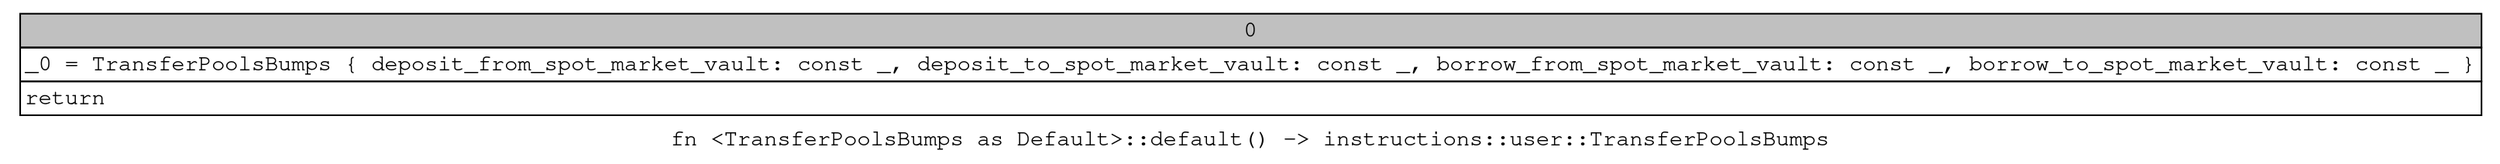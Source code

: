 digraph Mir_0_12892 {
    graph [fontname="Courier, monospace"];
    node [fontname="Courier, monospace"];
    edge [fontname="Courier, monospace"];
    label=<fn &lt;TransferPoolsBumps as Default&gt;::default() -&gt; instructions::user::TransferPoolsBumps<br align="left"/>>;
    bb0__0_12892 [shape="none", label=<<table border="0" cellborder="1" cellspacing="0"><tr><td bgcolor="gray" align="center" colspan="1">0</td></tr><tr><td align="left" balign="left">_0 = TransferPoolsBumps { deposit_from_spot_market_vault: const _, deposit_to_spot_market_vault: const _, borrow_from_spot_market_vault: const _, borrow_to_spot_market_vault: const _ }<br/></td></tr><tr><td align="left">return</td></tr></table>>];
}
